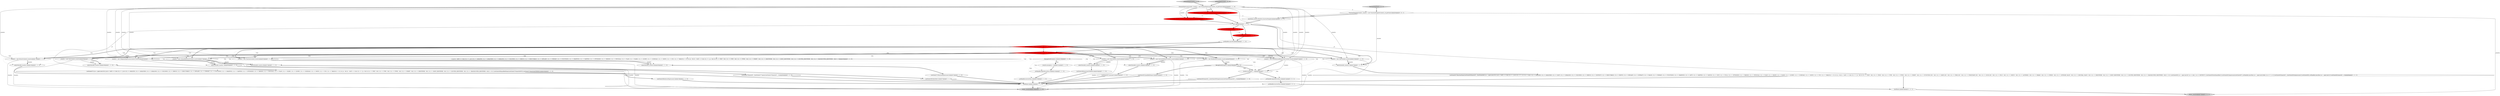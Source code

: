 digraph {
29 [style = filled, label = "{setState(582)match(T__0)setState(583)expression()setState(584)match(T__1)}@@@89@@@['1', '1', '0']", fillcolor = white, shape = ellipse image = "AAA0AAABBB1BBB"];
49 [style = filled, label = "{exitRule()}@@@54@@@['0', '0', '1']", fillcolor = white, shape = ellipse image = "AAA0AAABBB3BBB"];
23 [style = filled, label = "PrimaryExpressionContext _localctx = new PrimaryExpressionContext(_ctx,getState())@@@3@@@['1', '1', '0']", fillcolor = white, shape = ellipse image = "AAA0AAABBB1BBB"];
38 [style = filled, label = "_errHandler.reportError(this,re)@@@102@@@['1', '1', '0']", fillcolor = white, shape = ellipse image = "AAA0AAABBB1BBB"];
22 [style = filled, label = "return _localctx@@@108@@@['1', '1', '0']", fillcolor = lightgray, shape = ellipse image = "AAA0AAABBB1BBB"];
44 [style = filled, label = "primaryExpression['0', '1', '0']", fillcolor = lightgray, shape = diamond image = "AAA0AAABBB2BBB"];
50 [style = filled, label = "functionTemplate['0', '0', '1']", fillcolor = lightgray, shape = diamond image = "AAA0AAABBB3BBB"];
12 [style = filled, label = "{setState(575)functionExpression()}@@@57@@@['1', '1', '0']", fillcolor = white, shape = ellipse image = "AAA0AAABBB1BBB"];
3 [style = filled, label = "{setState(566)extractExpression()}@@@19@@@['1', '1', '0']", fillcolor = white, shape = ellipse image = "AAA0AAABBB1BBB"];
5 [style = filled, label = "{exitRule()}@@@105@@@['1', '1', '0']", fillcolor = white, shape = ellipse image = "AAA0AAABBB1BBB"];
7 [style = filled, label = "{setState(568)match(ASTERISK)}@@@33@@@['1', '1', '0']", fillcolor = white, shape = ellipse image = "AAA0AAABBB1BBB"];
19 [style = filled, label = "_localctx = new StarContext(_localctx)@@@38@@@['1', '1', '0']", fillcolor = white, shape = ellipse image = "AAA0AAABBB1BBB"];
42 [style = filled, label = "getInterpreter().adaptivePredict(_input,82,_ctx)@@@9@@@['1', '0', '0']", fillcolor = red, shape = diamond image = "AAA1AAABBB1BBB"];
30 [style = filled, label = "_localctx = new ConstantDefaultContext(_localctx)@@@24@@@['1', '1', '0']", fillcolor = white, shape = ellipse image = "AAA0AAABBB1BBB"];
33 [style = filled, label = "{setState(627)functionName()setState(628)match(T__0)setState(640)_la = _input.LA(1)if ((((_la) & ~0x3f) == 0 && ((1L << _la) & ((1L << T__0) | (1L << ALL) | (1L << ANALYZE) | (1L << ANALYZED) | (1L << CAST) | (1L << CATALOGS) | (1L << COLUMNS) | (1L << DEBUG) | (1L << DISTINCT) | (1L << EXECUTABLE) | (1L << EXISTS) | (1L << EXPLAIN) | (1L << EXTRACT) | (1L << FALSE) | (1L << FORMAT) | (1L << FUNCTIONS) | (1L << GRAPHVIZ) | (1L << LEFT) | (1L << MAPPED) | (1L << MATCH) | (1L << NOT) | (1L << NULL) | (1L << OPTIMIZED) | (1L << PARSED) | (1L << PHYSICAL) | (1L << PLAN) | (1L << RIGHT) | (1L << RLIKE) | (1L << QUERY) | (1L << SCHEMAS) | (1L << SHOW) | (1L << SYS) | (1L << TABLES))) != 0) || ((((_la - 64)) & ~0x3f) == 0 && ((1L << (_la - 64)) & ((1L << (TEXT - 64)) | (1L << (TRUE - 64)) | (1L << (TYPE - 64)) | (1L << (TYPES - 64)) | (1L << (VERIFY - 64)) | (1L << (FUNCTION_ESC - 64)) | (1L << (DATE_ESC - 64)) | (1L << (TIME_ESC - 64)) | (1L << (TIMESTAMP_ESC - 64)) | (1L << (GUID_ESC - 64)) | (1L << (PLUS - 64)) | (1L << (MINUS - 64)) | (1L << (ASTERISK - 64)) | (1L << (PARAM - 64)) | (1L << (STRING - 64)) | (1L << (INTEGER_VALUE - 64)) | (1L << (DECIMAL_VALUE - 64)) | (1L << (IDENTIFIER - 64)) | (1L << (DIGIT_IDENTIFIER - 64)) | (1L << (QUOTED_IDENTIFIER - 64)) | (1L << (BACKQUOTED_IDENTIFIER - 64)))) != 0)) {{setState(630)_la = _input.LA(1)if (_la == ALL || _la == DISTINCT) {{setState(629)setQuantifier()}}setState(632)expression()setState(637)_errHandler.sync(this)_la = _input.LA(1)while (_la == T__2) {{{setState(633)match(T__2)setState(634)expression()}}setState(639)_errHandler.sync(this)_la = _input.LA(1)}}}setState(642)match(T__1)}@@@8@@@['1', '1', '1']", fillcolor = white, shape = ellipse image = "AAA0AAABBB1BBB"];
48 [style = filled, label = "_errHandler.reportError(this,re)@@@51@@@['0', '0', '1']", fillcolor = white, shape = ellipse image = "AAA0AAABBB3BBB"];
40 [style = filled, label = "RecognitionException re@@@100@@@['1', '1', '0']", fillcolor = white, shape = diamond image = "AAA0AAABBB1BBB"];
16 [style = filled, label = "_errHandler.sync(this)@@@8@@@['1', '1', '0']", fillcolor = white, shape = ellipse image = "AAA0AAABBB1BBB"];
24 [style = filled, label = "_errHandler.recover(this,re)@@@103@@@['1', '1', '0']", fillcolor = white, shape = ellipse image = "AAA0AAABBB1BBB"];
10 [style = filled, label = "_localctx.exception = re@@@50@@@['1', '1', '1']", fillcolor = white, shape = ellipse image = "AAA0AAABBB1BBB"];
18 [style = filled, label = "(((_la) & ~0x3f) == 0 && ((1L << _la) & ((1L << ANALYZE) | (1L << ANALYZED) | (1L << CATALOGS) | (1L << COLUMNS) | (1L << DEBUG) | (1L << EXECUTABLE) | (1L << EXPLAIN) | (1L << FORMAT) | (1L << FUNCTIONS) | (1L << GRAPHVIZ) | (1L << MAPPED) | (1L << OPTIMIZED) | (1L << PARSED) | (1L << PHYSICAL) | (1L << PLAN) | (1L << RLIKE) | (1L << QUERY) | (1L << SCHEMAS) | (1L << SHOW) | (1L << SYS) | (1L << TABLES))) != 0) || ((((_la - 64)) & ~0x3f) == 0 && ((1L << (_la - 64)) & ((1L << (TEXT - 64)) | (1L << (TYPE - 64)) | (1L << (TYPES - 64)) | (1L << (VERIFY - 64)) | (1L << (IDENTIFIER - 64)) | (1L << (DIGIT_IDENTIFIER - 64)) | (1L << (QUOTED_IDENTIFIER - 64)) | (1L << (BACKQUOTED_IDENTIFIER - 64)))) != 0)@@@43@@@['1', '1', '0']", fillcolor = white, shape = diamond image = "AAA0AAABBB1BBB"];
25 [style = filled, label = "{setState(572)_la = _input.LA(1)if ((((_la) & ~0x3f) == 0 && ((1L << _la) & ((1L << ANALYZE) | (1L << ANALYZED) | (1L << CATALOGS) | (1L << COLUMNS) | (1L << DEBUG) | (1L << EXECUTABLE) | (1L << EXPLAIN) | (1L << FORMAT) | (1L << FUNCTIONS) | (1L << GRAPHVIZ) | (1L << MAPPED) | (1L << OPTIMIZED) | (1L << PARSED) | (1L << PHYSICAL) | (1L << PLAN) | (1L << RLIKE) | (1L << QUERY) | (1L << SCHEMAS) | (1L << SHOW) | (1L << SYS) | (1L << TABLES))) != 0) || ((((_la - 64)) & ~0x3f) == 0 && ((1L << (_la - 64)) & ((1L << (TEXT - 64)) | (1L << (TYPE - 64)) | (1L << (TYPES - 64)) | (1L << (VERIFY - 64)) | (1L << (IDENTIFIER - 64)) | (1L << (DIGIT_IDENTIFIER - 64)) | (1L << (QUOTED_IDENTIFIER - 64)) | (1L << (BACKQUOTED_IDENTIFIER - 64)))) != 0)) {{setState(569)qualifiedName()setState(570)match(DOT)}}setState(574)match(ASTERISK)}@@@40@@@['1', '1', '0']", fillcolor = white, shape = ellipse image = "AAA0AAABBB1BBB"];
54 [style = filled, label = "enterRule(_localctx,68,RULE_functionTemplate)@@@4@@@['0', '0', '1']", fillcolor = white, shape = ellipse image = "AAA0AAABBB3BBB"];
32 [style = filled, label = "{setState(580)identifier()}@@@75@@@['1', '1', '0']", fillcolor = white, shape = ellipse image = "AAA0AAABBB1BBB"];
34 [style = filled, label = "enterOuterAlt(_localctx,1)@@@7@@@['1', '1', '1']", fillcolor = white, shape = ellipse image = "AAA0AAABBB1BBB"];
9 [style = filled, label = "_localctx.exception = re@@@101@@@['1', '1', '0']", fillcolor = white, shape = ellipse image = "AAA0AAABBB1BBB"];
27 [style = filled, label = "enterOuterAlt(_localctx,3)@@@25@@@['1', '1', '0']", fillcolor = white, shape = ellipse image = "AAA0AAABBB1BBB"];
46 [style = filled, label = "enterRule(_localctx,58,RULE_primaryExpression)@@@4@@@['0', '1', '0']", fillcolor = red, shape = ellipse image = "AAA1AAABBB2BBB"];
51 [style = filled, label = "_errHandler.recover(this,re)@@@52@@@['0', '0', '1']", fillcolor = white, shape = ellipse image = "AAA0AAABBB3BBB"];
52 [style = filled, label = "return _localctx@@@57@@@['0', '0', '1']", fillcolor = lightgray, shape = ellipse image = "AAA0AAABBB3BBB"];
1 [style = filled, label = "_localctx = new FunctionContext(_localctx)@@@55@@@['1', '1', '0']", fillcolor = white, shape = ellipse image = "AAA0AAABBB1BBB"];
20 [style = filled, label = "enterRule(_localctx,56,RULE_primaryExpression)@@@4@@@['1', '0', '0']", fillcolor = red, shape = ellipse image = "AAA1AAABBB1BBB"];
47 [style = filled, label = "setState(586)@@@7@@@['0', '1', '0']", fillcolor = red, shape = ellipse image = "AAA1AAABBB2BBB"];
2 [style = filled, label = "{setState(567)constant()}@@@26@@@['1', '1', '0']", fillcolor = white, shape = ellipse image = "AAA0AAABBB1BBB"];
26 [style = filled, label = "{setState(576)match(T__0)setState(577)query()setState(578)match(T__1)}@@@64@@@['1', '1', '0']", fillcolor = white, shape = ellipse image = "AAA0AAABBB1BBB"];
43 [style = filled, label = "enterOuterAlt(_localctx,8)@@@74@@@['1', '1', '0']", fillcolor = white, shape = ellipse image = "AAA0AAABBB1BBB"];
28 [style = filled, label = "_localctx = new SubqueryExpressionContext(_localctx)@@@62@@@['1', '1', '0']", fillcolor = white, shape = ellipse image = "AAA0AAABBB1BBB"];
21 [style = filled, label = "enterOuterAlt(_localctx,2)@@@18@@@['1', '1', '0']", fillcolor = white, shape = ellipse image = "AAA0AAABBB1BBB"];
35 [style = filled, label = "enterOuterAlt(_localctx,4)@@@32@@@['1', '1', '0']", fillcolor = white, shape = ellipse image = "AAA0AAABBB1BBB"];
41 [style = filled, label = "_localctx = new DereferenceContext(_localctx)@@@80@@@['1', '1', '0']", fillcolor = white, shape = ellipse image = "AAA0AAABBB1BBB"];
39 [style = filled, label = "RecognitionException re@@@49@@@['1', '1', '1']", fillcolor = white, shape = diamond image = "AAA0AAABBB1BBB"];
13 [style = filled, label = "_localctx = new ParenthesizedExpressionContext(_localctx)@@@87@@@['1', '1', '0']", fillcolor = white, shape = ellipse image = "AAA0AAABBB1BBB"];
6 [style = filled, label = "setState(590)@@@7@@@['1', '0', '0']", fillcolor = red, shape = ellipse image = "AAA1AAABBB1BBB"];
36 [style = filled, label = "enterOuterAlt(_localctx,5)@@@39@@@['1', '1', '0']", fillcolor = white, shape = ellipse image = "AAA0AAABBB1BBB"];
37 [style = filled, label = "_localctx = new ColumnReferenceContext(_localctx)@@@73@@@['1', '1', '0']", fillcolor = white, shape = ellipse image = "AAA0AAABBB1BBB"];
17 [style = filled, label = "_localctx = new CastContext(_localctx)@@@10@@@['1', '1', '0']", fillcolor = white, shape = ellipse image = "AAA0AAABBB1BBB"];
0 [style = filled, label = "int _la@@@5@@@['1', '1', '1']", fillcolor = white, shape = ellipse image = "AAA0AAABBB1BBB"];
45 [style = filled, label = "getInterpreter().adaptivePredict(_input,78,_ctx)@@@9@@@['0', '1', '0']", fillcolor = red, shape = diamond image = "AAA1AAABBB2BBB"];
15 [style = filled, label = "primaryExpression['1', '0', '0']", fillcolor = lightgray, shape = diamond image = "AAA0AAABBB1BBB"];
31 [style = filled, label = "enterOuterAlt(_localctx,7)@@@63@@@['1', '1', '0']", fillcolor = white, shape = ellipse image = "AAA0AAABBB1BBB"];
14 [style = filled, label = "{setState(581)qualifiedName()}@@@82@@@['1', '1', '0']", fillcolor = white, shape = ellipse image = "AAA0AAABBB1BBB"];
4 [style = filled, label = "_localctx = new StarContext(_localctx)@@@31@@@['1', '1', '0']", fillcolor = white, shape = ellipse image = "AAA0AAABBB1BBB"];
53 [style = filled, label = "FunctionTemplateContext _localctx = new FunctionTemplateContext(_ctx,getState())@@@3@@@['0', '0', '1']", fillcolor = white, shape = ellipse image = "AAA0AAABBB3BBB"];
11 [style = filled, label = "_localctx = new ExtractContext(_localctx)@@@17@@@['1', '1', '0']", fillcolor = white, shape = ellipse image = "AAA0AAABBB1BBB"];
8 [style = filled, label = "enterOuterAlt(_localctx,6)@@@56@@@['1', '1', '0']", fillcolor = white, shape = ellipse image = "AAA0AAABBB1BBB"];
45->27 [style = dotted, label="true"];
45->18 [style = dotted, label="true"];
42->41 [style = bold, label=""];
29->5 [style = bold, label=""];
12->5 [style = bold, label=""];
46->0 [style = bold, label=""];
23->4 [style = solid, label="_localctx"];
20->0 [style = bold, label=""];
45->4 [style = dotted, label="true"];
23->11 [style = solid, label="_localctx"];
39->14 [style = bold, label=""];
1->8 [style = solid, label="_localctx"];
19->36 [style = bold, label=""];
53->54 [style = bold, label=""];
45->30 [style = bold, label=""];
40->9 [style = dotted, label="true"];
42->17 [style = dotted, label="true"];
44->23 [style = bold, label=""];
42->19 [style = dotted, label="true"];
30->22 [style = solid, label="_localctx"];
37->43 [style = bold, label=""];
3->5 [style = bold, label=""];
48->51 [style = bold, label=""];
20->46 [style = dashed, label="0"];
1->22 [style = solid, label="_localctx"];
23->13 [style = solid, label="_localctx"];
45->17 [style = dotted, label="true"];
16->42 [style = bold, label=""];
42->1 [style = bold, label=""];
45->17 [style = bold, label=""];
9->38 [style = bold, label=""];
35->7 [style = bold, label=""];
27->2 [style = bold, label=""];
45->43 [style = dotted, label="true"];
42->19 [style = bold, label=""];
21->3 [style = bold, label=""];
13->10 [style = solid, label="_localctx"];
6->47 [style = dashed, label="0"];
45->41 [style = bold, label=""];
13->22 [style = solid, label="_localctx"];
45->1 [style = dotted, label="true"];
16->45 [style = bold, label=""];
34->33 [style = bold, label=""];
30->27 [style = bold, label=""];
43->32 [style = bold, label=""];
42->36 [style = dotted, label="true"];
10->48 [style = bold, label=""];
17->34 [style = solid, label="_localctx"];
53->34 [style = solid, label="_localctx"];
23->41 [style = solid, label="_localctx"];
24->5 [style = bold, label=""];
45->11 [style = bold, label=""];
45->1 [style = bold, label=""];
0->34 [style = bold, label=""];
17->34 [style = bold, label=""];
7->5 [style = bold, label=""];
36->25 [style = bold, label=""];
53->54 [style = solid, label="_localctx"];
42->45 [style = dashed, label="0"];
0->33 [style = solid, label="_la"];
42->43 [style = dotted, label="true"];
23->46 [style = solid, label="_localctx"];
45->39 [style = dotted, label="true"];
39->10 [style = dotted, label="true"];
42->30 [style = dotted, label="true"];
5->22 [style = bold, label=""];
39->51 [style = dotted, label="true"];
47->16 [style = bold, label=""];
4->22 [style = solid, label="_localctx"];
41->39 [style = solid, label="_localctx"];
42->39 [style = dotted, label="true"];
45->31 [style = dotted, label="true"];
13->10 [style = bold, label=""];
11->22 [style = solid, label="_localctx"];
23->20 [style = bold, label=""];
42->37 [style = bold, label=""];
1->8 [style = bold, label=""];
38->24 [style = bold, label=""];
28->31 [style = bold, label=""];
11->21 [style = bold, label=""];
45->34 [style = dotted, label="true"];
40->38 [style = dotted, label="true"];
45->28 [style = dotted, label="true"];
40->9 [style = bold, label=""];
42->28 [style = dotted, label="true"];
33->5 [style = bold, label=""];
28->22 [style = solid, label="_localctx"];
42->11 [style = dotted, label="true"];
45->41 [style = dotted, label="true"];
54->0 [style = bold, label=""];
23->20 [style = solid, label="_localctx"];
42->41 [style = dotted, label="true"];
42->4 [style = bold, label=""];
45->13 [style = dotted, label="true"];
31->26 [style = bold, label=""];
42->1 [style = dotted, label="true"];
11->21 [style = solid, label="_localctx"];
53->52 [style = solid, label="_localctx"];
23->30 [style = solid, label="_localctx"];
42->18 [style = dotted, label="true"];
42->11 [style = bold, label=""];
39->48 [style = dotted, label="true"];
20->54 [style = dashed, label="0"];
45->11 [style = dotted, label="true"];
17->22 [style = solid, label="_localctx"];
30->27 [style = solid, label="_localctx"];
45->19 [style = dotted, label="true"];
25->5 [style = bold, label=""];
41->22 [style = solid, label="_localctx"];
42->28 [style = bold, label=""];
33->49 [style = bold, label=""];
42->34 [style = dotted, label="true"];
23->17 [style = solid, label="_localctx"];
8->12 [style = bold, label=""];
2->5 [style = bold, label=""];
14->5 [style = bold, label=""];
37->22 [style = solid, label="_localctx"];
32->5 [style = bold, label=""];
15->23 [style = bold, label=""];
23->53 [style = dashed, label="0"];
4->35 [style = bold, label=""];
42->13 [style = bold, label=""];
23->1 [style = solid, label="_localctx"];
45->10 [style = dotted, label="true"];
42->8 [style = dotted, label="true"];
0->6 [style = bold, label=""];
26->5 [style = bold, label=""];
45->37 [style = dotted, label="true"];
42->17 [style = bold, label=""];
40->24 [style = dotted, label="true"];
23->46 [style = bold, label=""];
42->4 [style = dotted, label="true"];
42->31 [style = dotted, label="true"];
23->19 [style = solid, label="_localctx"];
4->35 [style = solid, label="_localctx"];
45->8 [style = dotted, label="true"];
45->13 [style = bold, label=""];
51->49 [style = bold, label=""];
45->28 [style = bold, label=""];
19->36 [style = solid, label="_localctx"];
23->37 [style = solid, label="_localctx"];
45->4 [style = bold, label=""];
42->10 [style = dotted, label="true"];
19->22 [style = solid, label="_localctx"];
0->47 [style = bold, label=""];
42->27 [style = dotted, label="true"];
49->52 [style = bold, label=""];
0->25 [style = solid, label="_la"];
10->29 [style = bold, label=""];
42->30 [style = bold, label=""];
6->16 [style = bold, label=""];
45->19 [style = bold, label=""];
28->31 [style = solid, label="_localctx"];
45->35 [style = dotted, label="true"];
37->43 [style = solid, label="_localctx"];
39->10 [style = bold, label=""];
23->28 [style = solid, label="_localctx"];
45->36 [style = dotted, label="true"];
42->35 [style = dotted, label="true"];
45->30 [style = dotted, label="true"];
45->21 [style = dotted, label="true"];
45->37 [style = bold, label=""];
41->39 [style = bold, label=""];
42->21 [style = dotted, label="true"];
50->53 [style = bold, label=""];
42->37 [style = dotted, label="true"];
42->13 [style = dotted, label="true"];
}
